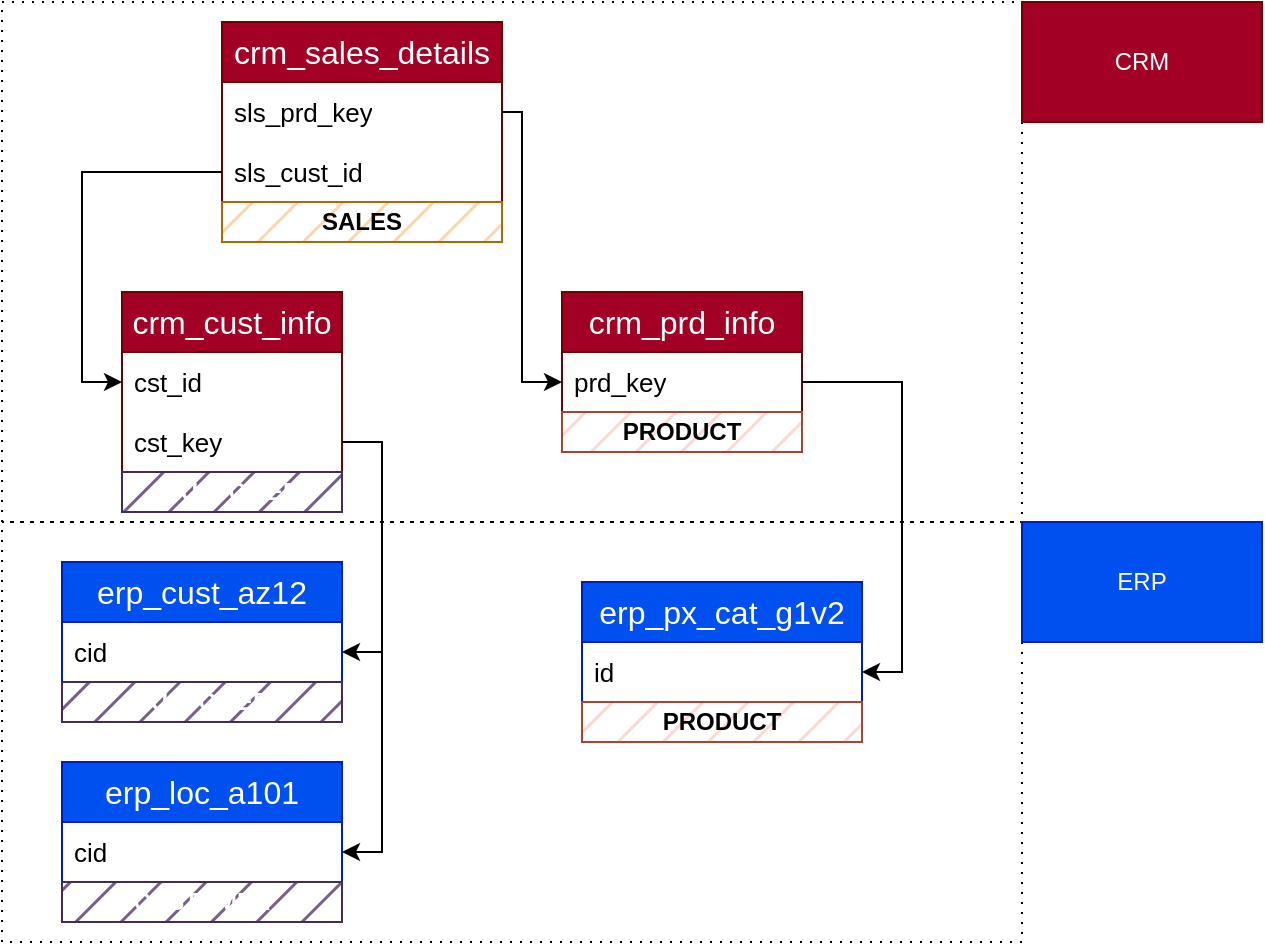 <mxfile version="27.0.9">
  <diagram name="Page-1" id="2Iq1XLSnrmMR_IESQ607">
    <mxGraphModel dx="772" dy="501" grid="1" gridSize="10" guides="1" tooltips="1" connect="1" arrows="1" fold="1" page="1" pageScale="1" pageWidth="850" pageHeight="1100" math="0" shadow="0">
      <root>
        <mxCell id="0" />
        <mxCell id="1" parent="0" />
        <mxCell id="FuPBX2rJtBVnACbYroiF-37" value="" style="rounded=0;whiteSpace=wrap;html=1;fillColor=none;dashed=1;dashPattern=1 4;" parent="1" vertex="1">
          <mxGeometry x="20" y="300" width="510" height="210" as="geometry" />
        </mxCell>
        <mxCell id="FuPBX2rJtBVnACbYroiF-36" value="" style="rounded=0;whiteSpace=wrap;html=1;fillColor=none;dashed=1;dashPattern=1 4;" parent="1" vertex="1">
          <mxGeometry x="20" y="40" width="510" height="260" as="geometry" />
        </mxCell>
        <mxCell id="FuPBX2rJtBVnACbYroiF-1" value="crm_cust_info" style="swimlane;fontStyle=0;childLayout=stackLayout;horizontal=1;startSize=30;horizontalStack=0;resizeParent=1;resizeParentMax=0;resizeLast=0;collapsible=1;marginBottom=0;whiteSpace=wrap;html=1;fontSize=16;fillColor=#a20025;fontColor=#ffffff;strokeColor=#6F0000;" parent="1" vertex="1">
          <mxGeometry x="80" y="185" width="110" height="90" as="geometry" />
        </mxCell>
        <mxCell id="FuPBX2rJtBVnACbYroiF-30" value="cst_id" style="text;strokeColor=none;fillColor=none;align=left;verticalAlign=middle;spacingLeft=4;spacingRight=4;overflow=hidden;points=[[0,0.5],[1,0.5]];portConstraint=eastwest;rotatable=0;whiteSpace=wrap;html=1;fontSize=13;" parent="FuPBX2rJtBVnACbYroiF-1" vertex="1">
          <mxGeometry y="30" width="110" height="30" as="geometry" />
        </mxCell>
        <mxCell id="FuPBX2rJtBVnACbYroiF-2" value="cst_key" style="text;strokeColor=none;fillColor=none;align=left;verticalAlign=middle;spacingLeft=4;spacingRight=4;overflow=hidden;points=[[0,0.5],[1,0.5]];portConstraint=eastwest;rotatable=0;whiteSpace=wrap;html=1;fontSize=13;" parent="FuPBX2rJtBVnACbYroiF-1" vertex="1">
          <mxGeometry y="60" width="110" height="30" as="geometry" />
        </mxCell>
        <mxCell id="FuPBX2rJtBVnACbYroiF-5" value="crm_prd_info" style="swimlane;fontStyle=0;childLayout=stackLayout;horizontal=1;startSize=30;horizontalStack=0;resizeParent=1;resizeParentMax=0;resizeLast=0;collapsible=1;marginBottom=0;whiteSpace=wrap;html=1;fontSize=16;fillColor=#a20025;fontColor=#ffffff;strokeColor=#6F0000;" parent="1" vertex="1">
          <mxGeometry x="300" y="185" width="120" height="60" as="geometry" />
        </mxCell>
        <mxCell id="FuPBX2rJtBVnACbYroiF-7" value="prd_key" style="text;strokeColor=none;fillColor=none;align=left;verticalAlign=middle;spacingLeft=4;spacingRight=4;overflow=hidden;points=[[0,0.5],[1,0.5]];portConstraint=eastwest;rotatable=0;whiteSpace=wrap;html=1;fontSize=13;" parent="FuPBX2rJtBVnACbYroiF-5" vertex="1">
          <mxGeometry y="30" width="120" height="30" as="geometry" />
        </mxCell>
        <mxCell id="FuPBX2rJtBVnACbYroiF-9" value="crm_sales_details" style="swimlane;fontStyle=0;childLayout=stackLayout;horizontal=1;startSize=30;horizontalStack=0;resizeParent=1;resizeParentMax=0;resizeLast=0;collapsible=1;marginBottom=0;whiteSpace=wrap;html=1;fontSize=16;fillColor=#a20025;fontColor=#ffffff;strokeColor=#6F0000;" parent="1" vertex="1">
          <mxGeometry x="130" y="50" width="140" height="90" as="geometry" />
        </mxCell>
        <mxCell id="FuPBX2rJtBVnACbYroiF-10" value="sls_prd_key" style="text;strokeColor=none;fillColor=none;align=left;verticalAlign=middle;spacingLeft=4;spacingRight=4;overflow=hidden;points=[[0,0.5],[1,0.5]];portConstraint=eastwest;rotatable=0;whiteSpace=wrap;html=1;fontSize=13;" parent="FuPBX2rJtBVnACbYroiF-9" vertex="1">
          <mxGeometry y="30" width="140" height="30" as="geometry" />
        </mxCell>
        <mxCell id="FuPBX2rJtBVnACbYroiF-11" value="sls_cust_id" style="text;strokeColor=none;fillColor=none;align=left;verticalAlign=middle;spacingLeft=4;spacingRight=4;overflow=hidden;points=[[0,0.5],[1,0.5]];portConstraint=eastwest;rotatable=0;whiteSpace=wrap;html=1;fontSize=13;" parent="FuPBX2rJtBVnACbYroiF-9" vertex="1">
          <mxGeometry y="60" width="140" height="30" as="geometry" />
        </mxCell>
        <mxCell id="FuPBX2rJtBVnACbYroiF-23" value="erp_cust_az12" style="swimlane;fontStyle=0;childLayout=stackLayout;horizontal=1;startSize=30;horizontalStack=0;resizeParent=1;resizeParentMax=0;resizeLast=0;collapsible=1;marginBottom=0;whiteSpace=wrap;html=1;fontSize=16;fillColor=#0050ef;fontColor=#ffffff;strokeColor=#001DBC;" parent="1" vertex="1">
          <mxGeometry x="50" y="320" width="140" height="60" as="geometry" />
        </mxCell>
        <mxCell id="FuPBX2rJtBVnACbYroiF-25" value="cid" style="text;strokeColor=none;fillColor=none;align=left;verticalAlign=middle;spacingLeft=4;spacingRight=4;overflow=hidden;points=[[0,0.5],[1,0.5]];portConstraint=eastwest;rotatable=0;whiteSpace=wrap;html=1;fontSize=13;" parent="FuPBX2rJtBVnACbYroiF-23" vertex="1">
          <mxGeometry y="30" width="140" height="30" as="geometry" />
        </mxCell>
        <mxCell id="FuPBX2rJtBVnACbYroiF-26" value="erp_loc_a101" style="swimlane;fontStyle=0;childLayout=stackLayout;horizontal=1;startSize=30;horizontalStack=0;resizeParent=1;resizeParentMax=0;resizeLast=0;collapsible=1;marginBottom=0;whiteSpace=wrap;html=1;fontSize=16;fillColor=#0050ef;fontColor=#ffffff;strokeColor=#001DBC;" parent="1" vertex="1">
          <mxGeometry x="50" y="420" width="140" height="60" as="geometry" />
        </mxCell>
        <mxCell id="FuPBX2rJtBVnACbYroiF-27" value="cid" style="text;strokeColor=none;fillColor=none;align=left;verticalAlign=middle;spacingLeft=4;spacingRight=4;overflow=hidden;points=[[0,0.5],[1,0.5]];portConstraint=eastwest;rotatable=0;whiteSpace=wrap;html=1;fontSize=13;" parent="FuPBX2rJtBVnACbYroiF-26" vertex="1">
          <mxGeometry y="30" width="140" height="30" as="geometry" />
        </mxCell>
        <mxCell id="FuPBX2rJtBVnACbYroiF-28" value="erp_px_cat_g1v2" style="swimlane;fontStyle=0;childLayout=stackLayout;horizontal=1;startSize=30;horizontalStack=0;resizeParent=1;resizeParentMax=0;resizeLast=0;collapsible=1;marginBottom=0;whiteSpace=wrap;html=1;fontSize=16;fillColor=#0050ef;fontColor=#ffffff;strokeColor=#001DBC;" parent="1" vertex="1">
          <mxGeometry x="310" y="330" width="140" height="60" as="geometry" />
        </mxCell>
        <mxCell id="FuPBX2rJtBVnACbYroiF-29" value="id" style="text;strokeColor=none;fillColor=none;align=left;verticalAlign=middle;spacingLeft=4;spacingRight=4;overflow=hidden;points=[[0,0.5],[1,0.5]];portConstraint=eastwest;rotatable=0;whiteSpace=wrap;html=1;fontSize=13;" parent="FuPBX2rJtBVnACbYroiF-28" vertex="1">
          <mxGeometry y="30" width="140" height="30" as="geometry" />
        </mxCell>
        <mxCell id="FuPBX2rJtBVnACbYroiF-38" value="CRM" style="rounded=0;whiteSpace=wrap;html=1;fillColor=#a20025;fontColor=#ffffff;strokeColor=#6F0000;" parent="1" vertex="1">
          <mxGeometry x="530" y="40" width="120" height="60" as="geometry" />
        </mxCell>
        <mxCell id="FuPBX2rJtBVnACbYroiF-39" value="ERP" style="rounded=0;whiteSpace=wrap;html=1;fillColor=#0050ef;fontColor=#ffffff;strokeColor=#001DBC;" parent="1" vertex="1">
          <mxGeometry x="530" y="300" width="120" height="60" as="geometry" />
        </mxCell>
        <mxCell id="AfSiA4yDxVusVXIB39pU-1" style="edgeStyle=orthogonalEdgeStyle;rounded=0;orthogonalLoop=1;jettySize=auto;html=1;exitX=0;exitY=0.5;exitDx=0;exitDy=0;entryX=0;entryY=0.5;entryDx=0;entryDy=0;" edge="1" parent="1" source="FuPBX2rJtBVnACbYroiF-11" target="FuPBX2rJtBVnACbYroiF-30">
          <mxGeometry relative="1" as="geometry" />
        </mxCell>
        <mxCell id="AfSiA4yDxVusVXIB39pU-6" style="edgeStyle=orthogonalEdgeStyle;rounded=0;orthogonalLoop=1;jettySize=auto;html=1;exitX=1;exitY=0.5;exitDx=0;exitDy=0;entryX=1;entryY=0.5;entryDx=0;entryDy=0;" edge="1" parent="1" source="FuPBX2rJtBVnACbYroiF-7" target="FuPBX2rJtBVnACbYroiF-29">
          <mxGeometry relative="1" as="geometry" />
        </mxCell>
        <mxCell id="AfSiA4yDxVusVXIB39pU-7" style="edgeStyle=orthogonalEdgeStyle;rounded=0;orthogonalLoop=1;jettySize=auto;html=1;exitX=1;exitY=0.5;exitDx=0;exitDy=0;entryX=1;entryY=0.5;entryDx=0;entryDy=0;" edge="1" parent="1" source="FuPBX2rJtBVnACbYroiF-2" target="FuPBX2rJtBVnACbYroiF-25">
          <mxGeometry relative="1" as="geometry" />
        </mxCell>
        <mxCell id="AfSiA4yDxVusVXIB39pU-8" style="edgeStyle=orthogonalEdgeStyle;rounded=0;orthogonalLoop=1;jettySize=auto;html=1;exitX=1;exitY=0.5;exitDx=0;exitDy=0;entryX=1;entryY=0.5;entryDx=0;entryDy=0;" edge="1" parent="1" source="FuPBX2rJtBVnACbYroiF-2" target="FuPBX2rJtBVnACbYroiF-27">
          <mxGeometry relative="1" as="geometry" />
        </mxCell>
        <mxCell id="AfSiA4yDxVusVXIB39pU-9" style="edgeStyle=orthogonalEdgeStyle;rounded=0;orthogonalLoop=1;jettySize=auto;html=1;exitX=1;exitY=0.5;exitDx=0;exitDy=0;entryX=0;entryY=0.5;entryDx=0;entryDy=0;" edge="1" parent="1" source="FuPBX2rJtBVnACbYroiF-10" target="FuPBX2rJtBVnACbYroiF-7">
          <mxGeometry relative="1" as="geometry">
            <Array as="points">
              <mxPoint x="280" y="95" />
              <mxPoint x="280" y="230" />
            </Array>
          </mxGeometry>
        </mxCell>
        <mxCell id="AfSiA4yDxVusVXIB39pU-10" value="&lt;b&gt;SALES&lt;/b&gt;" style="text;html=1;strokeColor=#b46504;fillColor=#fad7ac;align=center;verticalAlign=middle;whiteSpace=wrap;overflow=hidden;fillStyle=hatch;" vertex="1" parent="1">
          <mxGeometry x="130" y="140" width="140" height="20" as="geometry" />
        </mxCell>
        <mxCell id="AfSiA4yDxVusVXIB39pU-11" value="&lt;b&gt;PRODUCT&lt;/b&gt;" style="text;html=1;strokeColor=#ae4132;fillColor=#fad9d5;align=center;verticalAlign=middle;whiteSpace=wrap;overflow=hidden;fillStyle=hatch;" vertex="1" parent="1">
          <mxGeometry x="300" y="245" width="120" height="20" as="geometry" />
        </mxCell>
        <mxCell id="AfSiA4yDxVusVXIB39pU-12" value="&lt;b&gt;CUSTOMER&lt;/b&gt;" style="text;html=1;strokeColor=#432D57;fillColor=#76608a;align=center;verticalAlign=middle;whiteSpace=wrap;overflow=hidden;fillStyle=hatch;fontColor=#ffffff;" vertex="1" parent="1">
          <mxGeometry x="80" y="275" width="110" height="20" as="geometry" />
        </mxCell>
        <mxCell id="AfSiA4yDxVusVXIB39pU-13" value="&lt;b&gt;PRODUCT&lt;/b&gt;" style="text;html=1;strokeColor=#ae4132;fillColor=#fad9d5;align=center;verticalAlign=middle;whiteSpace=wrap;overflow=hidden;fillStyle=hatch;" vertex="1" parent="1">
          <mxGeometry x="310" y="390" width="140" height="20" as="geometry" />
        </mxCell>
        <mxCell id="AfSiA4yDxVusVXIB39pU-14" value="&lt;b&gt;CUSTOMER&lt;/b&gt;" style="text;html=1;strokeColor=#432D57;fillColor=#76608a;align=center;verticalAlign=middle;whiteSpace=wrap;overflow=hidden;fillStyle=hatch;fontColor=#ffffff;" vertex="1" parent="1">
          <mxGeometry x="50" y="480" width="140" height="20" as="geometry" />
        </mxCell>
        <mxCell id="AfSiA4yDxVusVXIB39pU-15" value="&lt;b&gt;CUSTOMER&lt;/b&gt;" style="text;html=1;strokeColor=#432D57;fillColor=#76608a;align=center;verticalAlign=middle;whiteSpace=wrap;overflow=hidden;fillStyle=hatch;fontColor=#ffffff;" vertex="1" parent="1">
          <mxGeometry x="50" y="380" width="140" height="20" as="geometry" />
        </mxCell>
      </root>
    </mxGraphModel>
  </diagram>
</mxfile>
